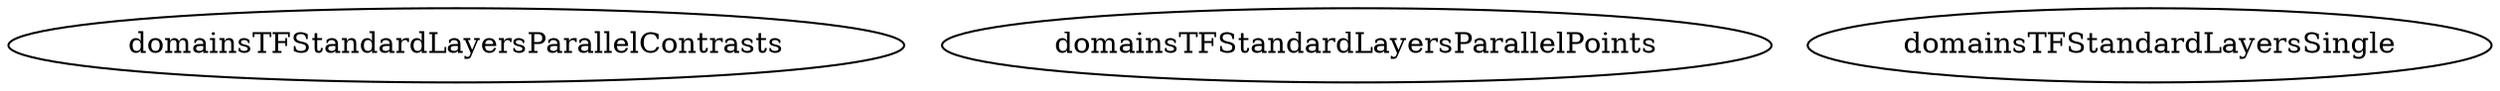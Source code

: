 /* Created by mdot for Matlab */
digraph m2html {

  domainsTFStandardLayersParallelContrasts [URL="domainsTFStandardLayersParallelContrasts.html"];
  domainsTFStandardLayersParallelPoints [URL="domainsTFStandardLayersParallelPoints.html"];
  domainsTFStandardLayersSingle [URL="domainsTFStandardLayersSingle.html"];
}